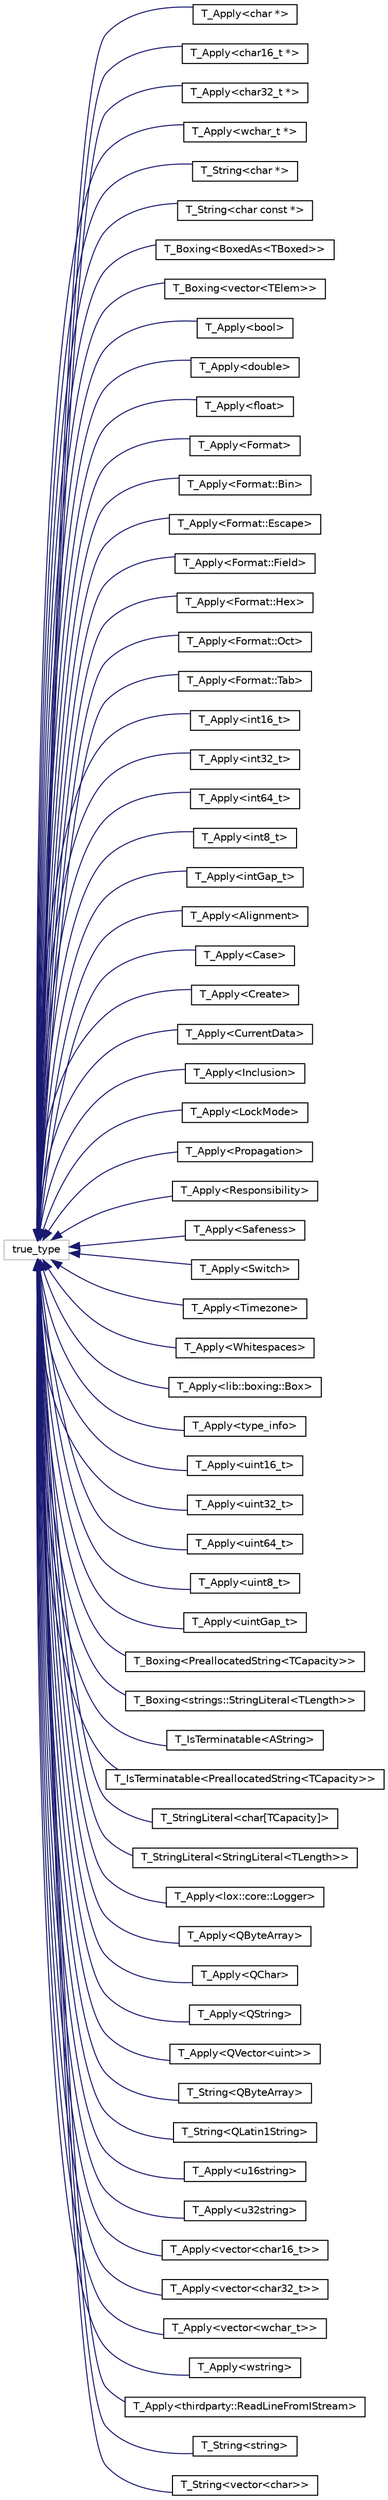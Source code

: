 digraph "Graphical Class Hierarchy"
{
  edge [fontname="Helvetica",fontsize="10",labelfontname="Helvetica",labelfontsize="10"];
  node [fontname="Helvetica",fontsize="10",shape=record];
  rankdir="LR";
  Node8 [label="true_type",height=0.2,width=0.4,color="grey75", fillcolor="white", style="filled"];
  Node12 [label="T_Apply\<char *\>",height=0.2,width=0.4,color="black", fillcolor="white", style="filled",URL="$structaworx_1_1lib_1_1strings_1_1applyto_1_1T__Apply_3_01char_01_5_01_4.html"];
  Node13 [label="T_Apply\<char16_t *\>",height=0.2,width=0.4,color="black", fillcolor="white", style="filled",URL="$structaworx_1_1lib_1_1strings_1_1applyto_1_1T__Apply_3_01char16__t_01_5_01_4.html"];
  Node14 [label="T_Apply\<char32_t *\>",height=0.2,width=0.4,color="black", fillcolor="white", style="filled",URL="$structaworx_1_1lib_1_1strings_1_1applyto_1_1T__Apply_3_01char32__t_01_5_01_4.html"];
  Node48 [label="T_Apply\<wchar_t *\>",height=0.2,width=0.4,color="black", fillcolor="white", style="filled",URL="$structaworx_1_1lib_1_1strings_1_1applyto_1_1T__Apply_3_01wchar__t_01_5_01_4.html"];
  Node53 [label="T_String\<char *\>",height=0.2,width=0.4,color="black", fillcolor="white", style="filled",URL="$structaworx_1_1lib_1_1strings_1_1T__String_3_01char_01_5_01_4.html"];
  Node54 [label="T_String\<char const *\>",height=0.2,width=0.4,color="black", fillcolor="white", style="filled",URL="$structaworx_1_1lib_1_1strings_1_1T__String_3_01char_01const_01_5_01_4.html"];
  Node0 [label="T_Boxing\<BoxedAs\<TBoxed\>\>",height=0.2,width=0.4,color="black", fillcolor="white", style="filled",URL="$structaworx_1_1lib_1_1boxing_1_1T__Boxing_3_01BoxedAs_3_01TBoxed_01_4_01_4.html"];
  Node10 [label="T_Boxing\<vector\<TElem\>\>",height=0.2,width=0.4,color="black", fillcolor="white", style="filled",URL="$structaworx_1_1lib_1_1boxing_1_1T__Boxing_3_01std_1_1vector_3_01TElem_01_4_01_4.html",tooltip="[DOX_ALIB_BOXING_STD_VECTOR] "];
  Node11 [label="T_Apply\<bool\>",height=0.2,width=0.4,color="black", fillcolor="white", style="filled",URL="$structaworx_1_1lib_1_1strings_1_1applyto_1_1T__Apply_3_01bool_01_4.html"];
  Node15 [label="T_Apply\<double\>",height=0.2,width=0.4,color="black", fillcolor="white", style="filled",URL="$structaworx_1_1lib_1_1strings_1_1applyto_1_1T__Apply_3_01double_01_4.html"];
  Node16 [label="T_Apply\<float\>",height=0.2,width=0.4,color="black", fillcolor="white", style="filled",URL="$structaworx_1_1lib_1_1strings_1_1applyto_1_1T__Apply_3_01float_01_4.html"];
  Node17 [label="T_Apply\<Format\>",height=0.2,width=0.4,color="black", fillcolor="white", style="filled",URL="$structaworx_1_1lib_1_1strings_1_1applyto_1_1T__Apply_3_01Format_01_4.html"];
  Node18 [label="T_Apply\<Format::Bin\>",height=0.2,width=0.4,color="black", fillcolor="white", style="filled",URL="$structaworx_1_1lib_1_1strings_1_1applyto_1_1T__Apply_3_01Format_1_1Bin_01_4.html"];
  Node19 [label="T_Apply\<Format::Escape\>",height=0.2,width=0.4,color="black", fillcolor="white", style="filled",URL="$structaworx_1_1lib_1_1strings_1_1applyto_1_1T__Apply_3_01Format_1_1Escape_01_4.html"];
  Node20 [label="T_Apply\<Format::Field\>",height=0.2,width=0.4,color="black", fillcolor="white", style="filled",URL="$structaworx_1_1lib_1_1strings_1_1applyto_1_1T__Apply_3_01Format_1_1Field_01_4.html"];
  Node21 [label="T_Apply\<Format::Hex\>",height=0.2,width=0.4,color="black", fillcolor="white", style="filled",URL="$structaworx_1_1lib_1_1strings_1_1applyto_1_1T__Apply_3_01Format_1_1Hex_01_4.html"];
  Node22 [label="T_Apply\<Format::Oct\>",height=0.2,width=0.4,color="black", fillcolor="white", style="filled",URL="$structaworx_1_1lib_1_1strings_1_1applyto_1_1T__Apply_3_01Format_1_1Oct_01_4.html"];
  Node23 [label="T_Apply\<Format::Tab\>",height=0.2,width=0.4,color="black", fillcolor="white", style="filled",URL="$structaworx_1_1lib_1_1strings_1_1applyto_1_1T__Apply_3_01Format_1_1Tab_01_4.html"];
  Node24 [label="T_Apply\<int16_t\>",height=0.2,width=0.4,color="black", fillcolor="white", style="filled",URL="$structaworx_1_1lib_1_1strings_1_1applyto_1_1T__Apply_3_01int16__t_01_4.html"];
  Node25 [label="T_Apply\<int32_t\>",height=0.2,width=0.4,color="black", fillcolor="white", style="filled",URL="$structaworx_1_1lib_1_1strings_1_1applyto_1_1T__Apply_3_01int32__t_01_4.html"];
  Node26 [label="T_Apply\<int64_t\>",height=0.2,width=0.4,color="black", fillcolor="white", style="filled",URL="$structaworx_1_1lib_1_1strings_1_1applyto_1_1T__Apply_3_01int64__t_01_4.html"];
  Node27 [label="T_Apply\<int8_t\>",height=0.2,width=0.4,color="black", fillcolor="white", style="filled",URL="$structaworx_1_1lib_1_1strings_1_1applyto_1_1T__Apply_3_01int8__t_01_4.html"];
  Node28 [label="T_Apply\<intGap_t\>",height=0.2,width=0.4,color="black", fillcolor="white", style="filled",URL="$structaworx_1_1lib_1_1strings_1_1applyto_1_1T__Apply_3_01intGap__t_01_4.html"];
  Node29 [label="T_Apply\<Alignment\>",height=0.2,width=0.4,color="black", fillcolor="white", style="filled",URL="$structaworx_1_1lib_1_1strings_1_1applyto_1_1T__Apply_3_01lang_1_1Alignment_01_4.html"];
  Node30 [label="T_Apply\<Case\>",height=0.2,width=0.4,color="black", fillcolor="white", style="filled",URL="$structaworx_1_1lib_1_1strings_1_1applyto_1_1T__Apply_3_01lang_1_1Case_01_4.html"];
  Node31 [label="T_Apply\<Create\>",height=0.2,width=0.4,color="black", fillcolor="white", style="filled",URL="$structaworx_1_1lib_1_1strings_1_1applyto_1_1T__Apply_3_01lang_1_1Create_01_4.html"];
  Node32 [label="T_Apply\<CurrentData\>",height=0.2,width=0.4,color="black", fillcolor="white", style="filled",URL="$structaworx_1_1lib_1_1strings_1_1applyto_1_1T__Apply_3_01lang_1_1CurrentData_01_4.html"];
  Node33 [label="T_Apply\<Inclusion\>",height=0.2,width=0.4,color="black", fillcolor="white", style="filled",URL="$structaworx_1_1lib_1_1strings_1_1applyto_1_1T__Apply_3_01lang_1_1Inclusion_01_4.html"];
  Node34 [label="T_Apply\<LockMode\>",height=0.2,width=0.4,color="black", fillcolor="white", style="filled",URL="$structaworx_1_1lib_1_1strings_1_1applyto_1_1T__Apply_3_01lang_1_1LockMode_01_4.html"];
  Node35 [label="T_Apply\<Propagation\>",height=0.2,width=0.4,color="black", fillcolor="white", style="filled",URL="$structaworx_1_1lib_1_1strings_1_1applyto_1_1T__Apply_3_01lang_1_1Propagation_01_4.html"];
  Node36 [label="T_Apply\<Responsibility\>",height=0.2,width=0.4,color="black", fillcolor="white", style="filled",URL="$structaworx_1_1lib_1_1strings_1_1applyto_1_1T__Apply_3_01lang_1_1Responsibility_01_4.html"];
  Node37 [label="T_Apply\<Safeness\>",height=0.2,width=0.4,color="black", fillcolor="white", style="filled",URL="$structaworx_1_1lib_1_1strings_1_1applyto_1_1T__Apply_3_01lang_1_1Safeness_01_4.html"];
  Node38 [label="T_Apply\<Switch\>",height=0.2,width=0.4,color="black", fillcolor="white", style="filled",URL="$structaworx_1_1lib_1_1strings_1_1applyto_1_1T__Apply_3_01lang_1_1Switch_01_4.html"];
  Node39 [label="T_Apply\<Timezone\>",height=0.2,width=0.4,color="black", fillcolor="white", style="filled",URL="$structaworx_1_1lib_1_1strings_1_1applyto_1_1T__Apply_3_01lang_1_1Timezone_01_4.html"];
  Node40 [label="T_Apply\<Whitespaces\>",height=0.2,width=0.4,color="black", fillcolor="white", style="filled",URL="$structaworx_1_1lib_1_1strings_1_1applyto_1_1T__Apply_3_01lang_1_1Whitespaces_01_4.html"];
  Node41 [label="T_Apply\<lib::boxing::Box\>",height=0.2,width=0.4,color="black", fillcolor="white", style="filled",URL="$structaworx_1_1lib_1_1strings_1_1applyto_1_1T__Apply_3_01lib_1_1boxing_1_1Box_01_4.html"];
  Node42 [label="T_Apply\<type_info\>",height=0.2,width=0.4,color="black", fillcolor="white", style="filled",URL="$structaworx_1_1lib_1_1strings_1_1applyto_1_1T__Apply_3_01std_1_1type__info_01_4.html"];
  Node43 [label="T_Apply\<uint16_t\>",height=0.2,width=0.4,color="black", fillcolor="white", style="filled",URL="$structaworx_1_1lib_1_1strings_1_1applyto_1_1T__Apply_3_01uint16__t_01_4.html"];
  Node44 [label="T_Apply\<uint32_t\>",height=0.2,width=0.4,color="black", fillcolor="white", style="filled",URL="$structaworx_1_1lib_1_1strings_1_1applyto_1_1T__Apply_3_01uint32__t_01_4.html"];
  Node45 [label="T_Apply\<uint64_t\>",height=0.2,width=0.4,color="black", fillcolor="white", style="filled",URL="$structaworx_1_1lib_1_1strings_1_1applyto_1_1T__Apply_3_01uint64__t_01_4.html"];
  Node46 [label="T_Apply\<uint8_t\>",height=0.2,width=0.4,color="black", fillcolor="white", style="filled",URL="$structaworx_1_1lib_1_1strings_1_1applyto_1_1T__Apply_3_01uint8__t_01_4.html"];
  Node47 [label="T_Apply\<uintGap_t\>",height=0.2,width=0.4,color="black", fillcolor="white", style="filled",URL="$structaworx_1_1lib_1_1strings_1_1applyto_1_1T__Apply_3_01uintGap__t_01_4.html"];
  Node49 [label="T_Boxing\<PreallocatedString\<TCapacity\>\>",height=0.2,width=0.4,color="black", fillcolor="white", style="filled",URL="$structaworx_1_1lib_1_1strings_1_1boxing_1_1T__Boxing_3_01aworx_1_1lib_1_1strings_1_1PreallocatedString_3_01TCapacity_01_4_01_4.html"];
  Node50 [label="T_Boxing\<strings::StringLiteral\<TLength\>\>",height=0.2,width=0.4,color="black", fillcolor="white", style="filled",URL="$structaworx_1_1lib_1_1strings_1_1boxing_1_1T__Boxing_3_01strings_1_1StringLiteral_3_01TLength_01_4_01_4.html"];
  Node51 [label="T_IsTerminatable\<AString\>",height=0.2,width=0.4,color="black", fillcolor="white", style="filled",URL="$structaworx_1_1lib_1_1strings_1_1T__IsTerminatable_3_01AString_01_4.html"];
  Node52 [label="T_IsTerminatable\<PreallocatedString\<TCapacity\>\>",height=0.2,width=0.4,color="black", fillcolor="white", style="filled",URL="$structaworx_1_1lib_1_1strings_1_1T__IsTerminatable_3_01PreallocatedString_3_01TCapacity_01_4_01_4.html"];
  Node55 [label="T_StringLiteral\<char[TCapacity]\>",height=0.2,width=0.4,color="black", fillcolor="white", style="filled",URL="$structaworx_1_1lib_1_1strings_1_1T__StringLiteral_3_01char[TCapacity]_4.html"];
  Node56 [label="T_StringLiteral\<StringLiteral\<TLength\>\>",height=0.2,width=0.4,color="black", fillcolor="white", style="filled",URL="$structaworx_1_1lib_1_1strings_1_1T__StringLiteral_3_01StringLiteral_3_01TLength_01_4_01_4.html"];
  Node57 [label="T_Apply\<lox::core::Logger\>",height=0.2,width=0.4,color="black", fillcolor="white", style="filled",URL="$structaworx_1_1lib_1_1strings_1_1thirdparty_1_1alox_1_1T__Apply_3_01lox_1_1core_1_1Logger_01_4.html"];
  Node58 [label="T_Apply\<QByteArray\>",height=0.2,width=0.4,color="black", fillcolor="white", style="filled",URL="$structaworx_1_1lib_1_1strings_1_1thirdparty_1_1qt_1_1T__Apply_3_01QByteArray_01_4.html"];
  Node59 [label="T_Apply\<QChar\>",height=0.2,width=0.4,color="black", fillcolor="white", style="filled",URL="$structaworx_1_1lib_1_1strings_1_1thirdparty_1_1qt_1_1T__Apply_3_01QChar_01_4.html"];
  Node60 [label="T_Apply\<QString\>",height=0.2,width=0.4,color="black", fillcolor="white", style="filled",URL="$structaworx_1_1lib_1_1strings_1_1thirdparty_1_1qt_1_1T__Apply_3_01QString_01_4.html"];
  Node61 [label="T_Apply\<QVector\<uint\>\>",height=0.2,width=0.4,color="black", fillcolor="white", style="filled",URL="$structaworx_1_1lib_1_1strings_1_1thirdparty_1_1qt_1_1T__Apply_3_01QVector_3_01uint_01_4_01_4.html"];
  Node62 [label="T_String\<QByteArray\>",height=0.2,width=0.4,color="black", fillcolor="white", style="filled",URL="$structaworx_1_1lib_1_1strings_1_1thirdparty_1_1qt_1_1T__String_3_01QByteArray_01_4.html"];
  Node63 [label="T_String\<QLatin1String\>",height=0.2,width=0.4,color="black", fillcolor="white", style="filled",URL="$structaworx_1_1lib_1_1strings_1_1thirdparty_1_1qt_1_1T__String_3_01QLatin1String_01_4.html"];
  Node64 [label="T_Apply\<u16string\>",height=0.2,width=0.4,color="black", fillcolor="white", style="filled",URL="$structaworx_1_1lib_1_1strings_1_1thirdparty_1_1std_1_1T__Apply_3_01std_1_1u16string_01_4.html"];
  Node65 [label="T_Apply\<u32string\>",height=0.2,width=0.4,color="black", fillcolor="white", style="filled",URL="$structaworx_1_1lib_1_1strings_1_1thirdparty_1_1std_1_1T__Apply_3_01std_1_1u32string_01_4.html"];
  Node66 [label="T_Apply\<vector\<char16_t\>\>",height=0.2,width=0.4,color="black", fillcolor="white", style="filled",URL="$structaworx_1_1lib_1_1strings_1_1thirdparty_1_1std_1_1T__Apply_3_01std_1_1vector_3_01char16__t_01_4_01_4.html"];
  Node67 [label="T_Apply\<vector\<char32_t\>\>",height=0.2,width=0.4,color="black", fillcolor="white", style="filled",URL="$structaworx_1_1lib_1_1strings_1_1thirdparty_1_1std_1_1T__Apply_3_01std_1_1vector_3_01char32__t_01_4_01_4.html"];
  Node68 [label="T_Apply\<vector\<wchar_t\>\>",height=0.2,width=0.4,color="black", fillcolor="white", style="filled",URL="$structaworx_1_1lib_1_1strings_1_1thirdparty_1_1std_1_1T__Apply_3_01std_1_1vector_3_01wchar__t_01_4_01_4.html"];
  Node69 [label="T_Apply\<wstring\>",height=0.2,width=0.4,color="black", fillcolor="white", style="filled",URL="$structaworx_1_1lib_1_1strings_1_1thirdparty_1_1std_1_1T__Apply_3_01std_1_1wstring_01_4.html"];
  Node70 [label="T_Apply\<thirdparty::ReadLineFromIStream\>",height=0.2,width=0.4,color="black", fillcolor="white", style="filled",URL="$structaworx_1_1lib_1_1strings_1_1thirdparty_1_1std_1_1T__Apply_3_01thirdparty_1_1std_1_1ReadLineFromIStream_01_4.html"];
  Node71 [label="T_String\<string\>",height=0.2,width=0.4,color="black", fillcolor="white", style="filled",URL="$structaworx_1_1lib_1_1strings_1_1thirdparty_1_1std_1_1T__String_3_01std_1_1string_01_4.html"];
  Node72 [label="T_String\<vector\<char\>\>",height=0.2,width=0.4,color="black", fillcolor="white", style="filled",URL="$structaworx_1_1lib_1_1strings_1_1thirdparty_1_1std_1_1T__String_3_01std_1_1vector_3_01char_01_4_01_4.html"];
  Node8 -> Node0 [dir="back",color="midnightblue",fontsize="10",style="solid",fontname="Helvetica"];
  Node8 -> Node10 [dir="back",color="midnightblue",fontsize="10",style="solid",fontname="Helvetica"];
  Node8 -> Node11 [dir="back",color="midnightblue",fontsize="10",style="solid",fontname="Helvetica"];
  Node8 -> Node12 [dir="back",color="midnightblue",fontsize="10",style="solid",fontname="Helvetica"];
  Node8 -> Node13 [dir="back",color="midnightblue",fontsize="10",style="solid",fontname="Helvetica"];
  Node8 -> Node14 [dir="back",color="midnightblue",fontsize="10",style="solid",fontname="Helvetica"];
  Node8 -> Node15 [dir="back",color="midnightblue",fontsize="10",style="solid",fontname="Helvetica"];
  Node8 -> Node16 [dir="back",color="midnightblue",fontsize="10",style="solid",fontname="Helvetica"];
  Node8 -> Node17 [dir="back",color="midnightblue",fontsize="10",style="solid",fontname="Helvetica"];
  Node8 -> Node18 [dir="back",color="midnightblue",fontsize="10",style="solid",fontname="Helvetica"];
  Node8 -> Node19 [dir="back",color="midnightblue",fontsize="10",style="solid",fontname="Helvetica"];
  Node8 -> Node20 [dir="back",color="midnightblue",fontsize="10",style="solid",fontname="Helvetica"];
  Node8 -> Node21 [dir="back",color="midnightblue",fontsize="10",style="solid",fontname="Helvetica"];
  Node8 -> Node22 [dir="back",color="midnightblue",fontsize="10",style="solid",fontname="Helvetica"];
  Node8 -> Node23 [dir="back",color="midnightblue",fontsize="10",style="solid",fontname="Helvetica"];
  Node8 -> Node24 [dir="back",color="midnightblue",fontsize="10",style="solid",fontname="Helvetica"];
  Node8 -> Node25 [dir="back",color="midnightblue",fontsize="10",style="solid",fontname="Helvetica"];
  Node8 -> Node26 [dir="back",color="midnightblue",fontsize="10",style="solid",fontname="Helvetica"];
  Node8 -> Node27 [dir="back",color="midnightblue",fontsize="10",style="solid",fontname="Helvetica"];
  Node8 -> Node28 [dir="back",color="midnightblue",fontsize="10",style="solid",fontname="Helvetica"];
  Node8 -> Node29 [dir="back",color="midnightblue",fontsize="10",style="solid",fontname="Helvetica"];
  Node8 -> Node30 [dir="back",color="midnightblue",fontsize="10",style="solid",fontname="Helvetica"];
  Node8 -> Node31 [dir="back",color="midnightblue",fontsize="10",style="solid",fontname="Helvetica"];
  Node8 -> Node32 [dir="back",color="midnightblue",fontsize="10",style="solid",fontname="Helvetica"];
  Node8 -> Node33 [dir="back",color="midnightblue",fontsize="10",style="solid",fontname="Helvetica"];
  Node8 -> Node34 [dir="back",color="midnightblue",fontsize="10",style="solid",fontname="Helvetica"];
  Node8 -> Node35 [dir="back",color="midnightblue",fontsize="10",style="solid",fontname="Helvetica"];
  Node8 -> Node36 [dir="back",color="midnightblue",fontsize="10",style="solid",fontname="Helvetica"];
  Node8 -> Node37 [dir="back",color="midnightblue",fontsize="10",style="solid",fontname="Helvetica"];
  Node8 -> Node38 [dir="back",color="midnightblue",fontsize="10",style="solid",fontname="Helvetica"];
  Node8 -> Node39 [dir="back",color="midnightblue",fontsize="10",style="solid",fontname="Helvetica"];
  Node8 -> Node40 [dir="back",color="midnightblue",fontsize="10",style="solid",fontname="Helvetica"];
  Node8 -> Node41 [dir="back",color="midnightblue",fontsize="10",style="solid",fontname="Helvetica"];
  Node8 -> Node42 [dir="back",color="midnightblue",fontsize="10",style="solid",fontname="Helvetica"];
  Node8 -> Node43 [dir="back",color="midnightblue",fontsize="10",style="solid",fontname="Helvetica"];
  Node8 -> Node44 [dir="back",color="midnightblue",fontsize="10",style="solid",fontname="Helvetica"];
  Node8 -> Node45 [dir="back",color="midnightblue",fontsize="10",style="solid",fontname="Helvetica"];
  Node8 -> Node46 [dir="back",color="midnightblue",fontsize="10",style="solid",fontname="Helvetica"];
  Node8 -> Node47 [dir="back",color="midnightblue",fontsize="10",style="solid",fontname="Helvetica"];
  Node8 -> Node48 [dir="back",color="midnightblue",fontsize="10",style="solid",fontname="Helvetica"];
  Node8 -> Node49 [dir="back",color="midnightblue",fontsize="10",style="solid",fontname="Helvetica"];
  Node8 -> Node50 [dir="back",color="midnightblue",fontsize="10",style="solid",fontname="Helvetica"];
  Node8 -> Node51 [dir="back",color="midnightblue",fontsize="10",style="solid",fontname="Helvetica"];
  Node8 -> Node52 [dir="back",color="midnightblue",fontsize="10",style="solid",fontname="Helvetica"];
  Node8 -> Node53 [dir="back",color="midnightblue",fontsize="10",style="solid",fontname="Helvetica"];
  Node8 -> Node54 [dir="back",color="midnightblue",fontsize="10",style="solid",fontname="Helvetica"];
  Node8 -> Node55 [dir="back",color="midnightblue",fontsize="10",style="solid",fontname="Helvetica"];
  Node8 -> Node56 [dir="back",color="midnightblue",fontsize="10",style="solid",fontname="Helvetica"];
  Node8 -> Node57 [dir="back",color="midnightblue",fontsize="10",style="solid",fontname="Helvetica"];
  Node8 -> Node58 [dir="back",color="midnightblue",fontsize="10",style="solid",fontname="Helvetica"];
  Node8 -> Node59 [dir="back",color="midnightblue",fontsize="10",style="solid",fontname="Helvetica"];
  Node8 -> Node60 [dir="back",color="midnightblue",fontsize="10",style="solid",fontname="Helvetica"];
  Node8 -> Node61 [dir="back",color="midnightblue",fontsize="10",style="solid",fontname="Helvetica"];
  Node8 -> Node62 [dir="back",color="midnightblue",fontsize="10",style="solid",fontname="Helvetica"];
  Node8 -> Node63 [dir="back",color="midnightblue",fontsize="10",style="solid",fontname="Helvetica"];
  Node8 -> Node64 [dir="back",color="midnightblue",fontsize="10",style="solid",fontname="Helvetica"];
  Node8 -> Node65 [dir="back",color="midnightblue",fontsize="10",style="solid",fontname="Helvetica"];
  Node8 -> Node66 [dir="back",color="midnightblue",fontsize="10",style="solid",fontname="Helvetica"];
  Node8 -> Node67 [dir="back",color="midnightblue",fontsize="10",style="solid",fontname="Helvetica"];
  Node8 -> Node68 [dir="back",color="midnightblue",fontsize="10",style="solid",fontname="Helvetica"];
  Node8 -> Node69 [dir="back",color="midnightblue",fontsize="10",style="solid",fontname="Helvetica"];
  Node8 -> Node70 [dir="back",color="midnightblue",fontsize="10",style="solid",fontname="Helvetica"];
  Node8 -> Node71 [dir="back",color="midnightblue",fontsize="10",style="solid",fontname="Helvetica"];
  Node8 -> Node72 [dir="back",color="midnightblue",fontsize="10",style="solid",fontname="Helvetica"];
}

